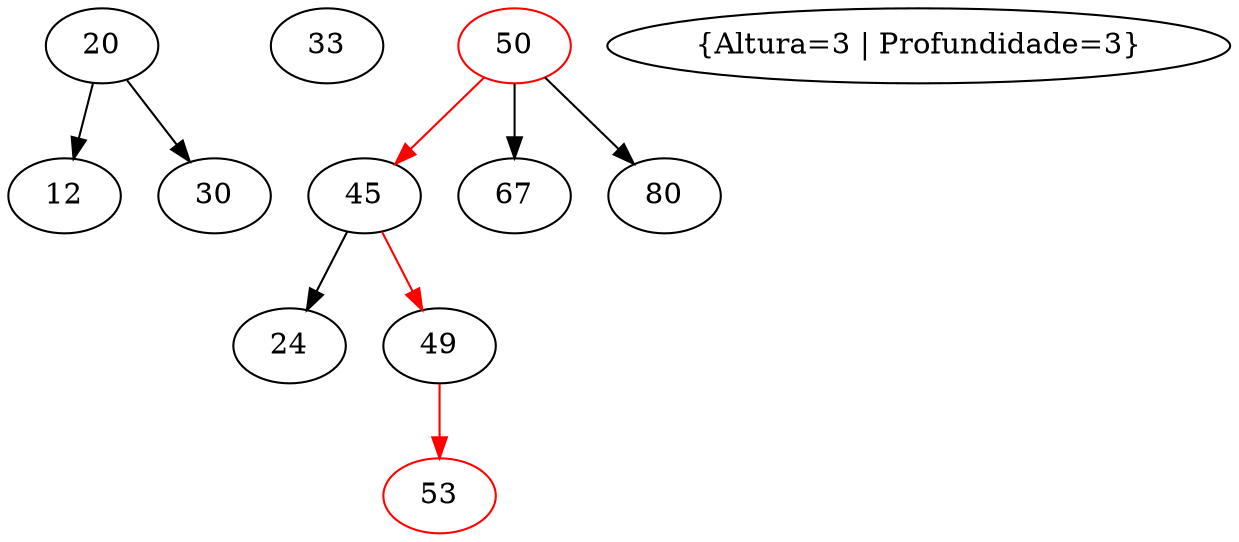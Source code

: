 # http://www.graphviz.org/content/cluster

digraph G {


    20->12
    20->30

    33

    50->45[color=red]
    45->24
    45->49[color=red]
    50->67
    50->80

    49->53[color=red]

    50[color=red]
    53[color=red]

    // 50, 45, 24
    "{Altura=3 | Profundidade=3}"
}
